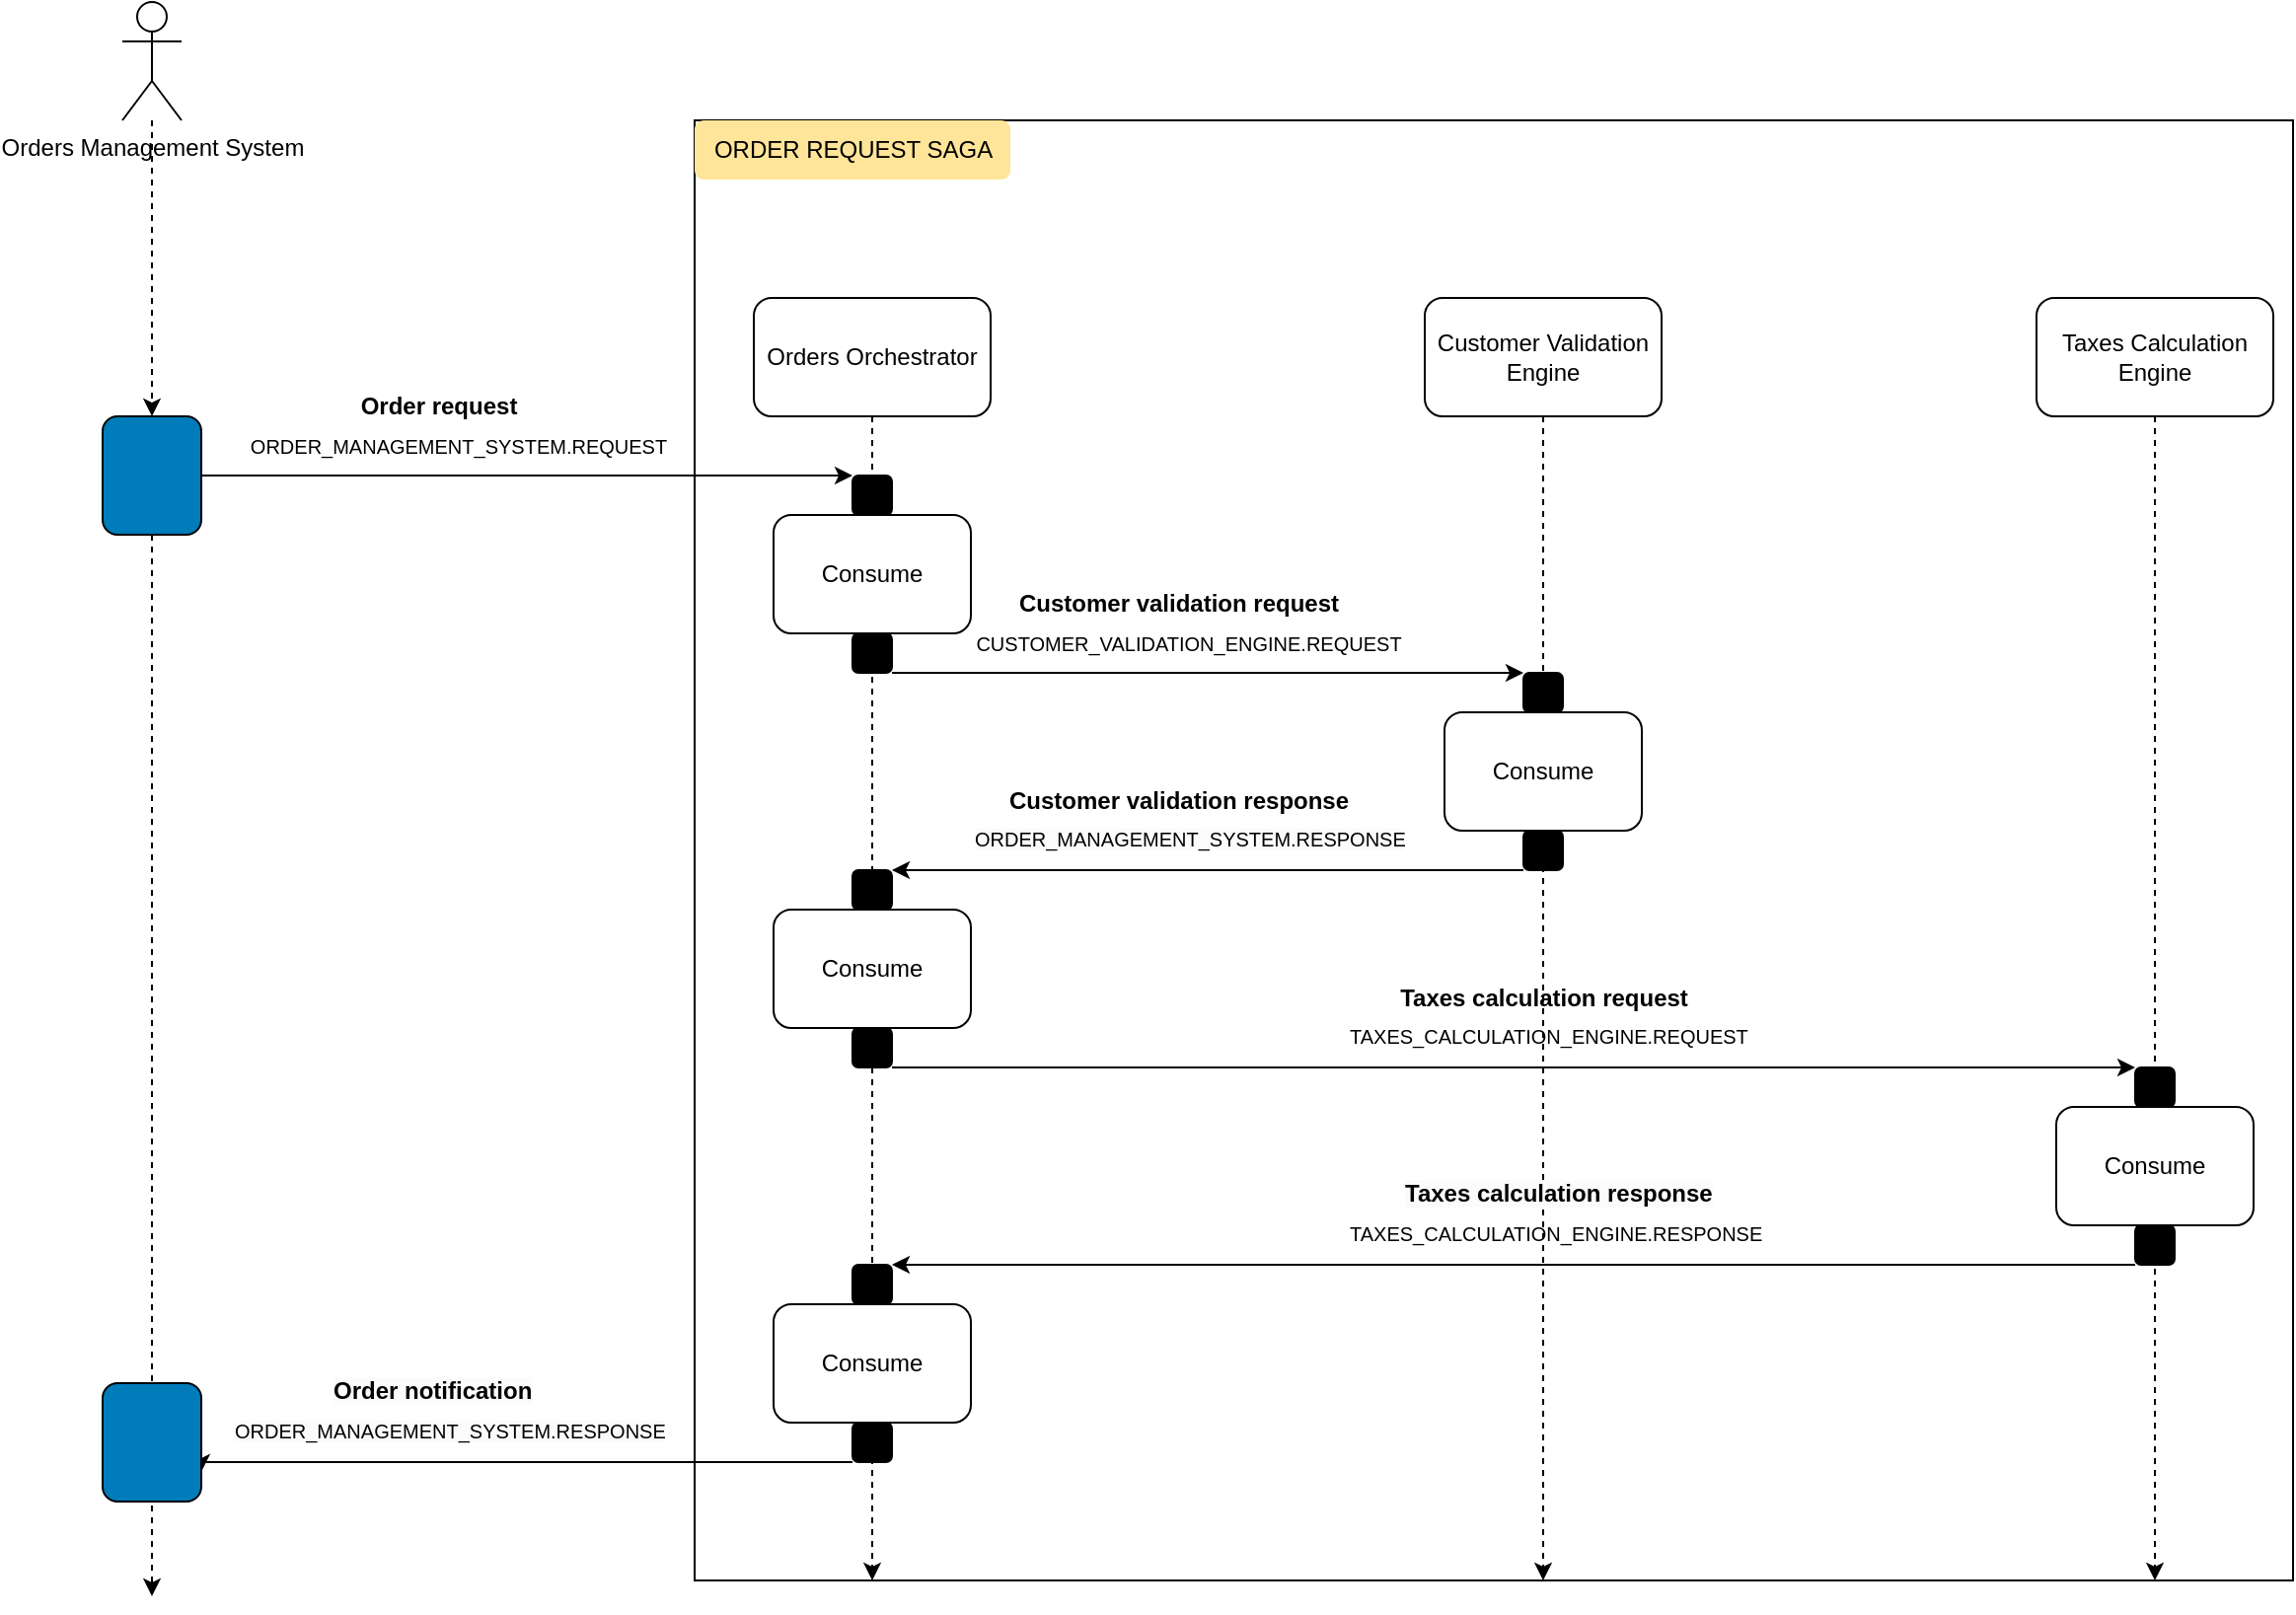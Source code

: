 <mxfile version="22.0.8" type="device">
  <diagram name="Page-1" id="npwdxxGzZOK2odpKNBqo">
    <mxGraphModel dx="1434" dy="1861" grid="1" gridSize="10" guides="1" tooltips="1" connect="1" arrows="1" fold="1" page="1" pageScale="1" pageWidth="850" pageHeight="1100" math="0" shadow="0">
      <root>
        <mxCell id="0" />
        <mxCell id="1" parent="0" />
        <mxCell id="N358z0BNSdDa0UK6q6ic-14" style="edgeStyle=orthogonalEdgeStyle;rounded=0;orthogonalLoop=1;jettySize=auto;html=1;dashed=1;" edge="1" parent="1" source="N358z0BNSdDa0UK6q6ic-5">
          <mxGeometry relative="1" as="geometry">
            <mxPoint x="810" y="740" as="targetPoint" />
          </mxGeometry>
        </mxCell>
        <mxCell id="N358z0BNSdDa0UK6q6ic-5" value="Customer Validation Engine" style="rounded=1;whiteSpace=wrap;html=1;" vertex="1" parent="1">
          <mxGeometry x="750" y="90" width="120" height="60" as="geometry" />
        </mxCell>
        <mxCell id="N358z0BNSdDa0UK6q6ic-15" style="edgeStyle=orthogonalEdgeStyle;rounded=0;orthogonalLoop=1;jettySize=auto;html=1;dashed=1;" edge="1" parent="1" source="N358z0BNSdDa0UK6q6ic-6">
          <mxGeometry relative="1" as="geometry">
            <mxPoint x="1120" y="740" as="targetPoint" />
          </mxGeometry>
        </mxCell>
        <mxCell id="N358z0BNSdDa0UK6q6ic-6" value="Taxes Calculation Engine" style="rounded=1;whiteSpace=wrap;html=1;" vertex="1" parent="1">
          <mxGeometry x="1060" y="90" width="120" height="60" as="geometry" />
        </mxCell>
        <mxCell id="N358z0BNSdDa0UK6q6ic-13" style="edgeStyle=orthogonalEdgeStyle;rounded=0;orthogonalLoop=1;jettySize=auto;html=1;dashed=1;" edge="1" parent="1" source="N358z0BNSdDa0UK6q6ic-7">
          <mxGeometry relative="1" as="geometry">
            <mxPoint x="470" y="740" as="targetPoint" />
          </mxGeometry>
        </mxCell>
        <mxCell id="N358z0BNSdDa0UK6q6ic-7" value="Orders Orchestrator&lt;br&gt;" style="rounded=1;whiteSpace=wrap;html=1;" vertex="1" parent="1">
          <mxGeometry x="410" y="90" width="120" height="60" as="geometry" />
        </mxCell>
        <mxCell id="N358z0BNSdDa0UK6q6ic-62" style="edgeStyle=orthogonalEdgeStyle;rounded=0;orthogonalLoop=1;jettySize=auto;html=1;dashed=1;" edge="1" parent="1" source="N358z0BNSdDa0UK6q6ic-63">
          <mxGeometry relative="1" as="geometry">
            <mxPoint x="105" y="748" as="targetPoint" />
          </mxGeometry>
        </mxCell>
        <mxCell id="N358z0BNSdDa0UK6q6ic-8" value="Orders Management System" style="shape=umlActor;verticalLabelPosition=bottom;verticalAlign=top;html=1;outlineConnect=0;" vertex="1" parent="1">
          <mxGeometry x="90" y="-60" width="30" height="60" as="geometry" />
        </mxCell>
        <mxCell id="N358z0BNSdDa0UK6q6ic-40" style="edgeStyle=orthogonalEdgeStyle;rounded=0;orthogonalLoop=1;jettySize=auto;html=1;exitX=1;exitY=1;exitDx=0;exitDy=0;entryX=0;entryY=0;entryDx=0;entryDy=0;" edge="1" parent="1" source="N358z0BNSdDa0UK6q6ic-27" target="N358z0BNSdDa0UK6q6ic-37">
          <mxGeometry relative="1" as="geometry">
            <Array as="points">
              <mxPoint x="590" y="280" />
              <mxPoint x="590" y="280" />
            </Array>
          </mxGeometry>
        </mxCell>
        <mxCell id="N358z0BNSdDa0UK6q6ic-27" value="" style="rounded=1;whiteSpace=wrap;html=1;fillColor=#000000;" vertex="1" parent="1">
          <mxGeometry x="460" y="260" width="20" height="20" as="geometry" />
        </mxCell>
        <mxCell id="N358z0BNSdDa0UK6q6ic-31" value="" style="rounded=1;whiteSpace=wrap;html=1;fillColor=#000000;" vertex="1" parent="1">
          <mxGeometry x="460" y="180" width="20" height="20" as="geometry" />
        </mxCell>
        <mxCell id="N358z0BNSdDa0UK6q6ic-32" value="Consume" style="rounded=1;whiteSpace=wrap;html=1;" vertex="1" parent="1">
          <mxGeometry x="420" y="200" width="100" height="60" as="geometry" />
        </mxCell>
        <mxCell id="N358z0BNSdDa0UK6q6ic-46" style="edgeStyle=orthogonalEdgeStyle;rounded=0;orthogonalLoop=1;jettySize=auto;html=1;exitX=0;exitY=1;exitDx=0;exitDy=0;entryX=1;entryY=0;entryDx=0;entryDy=0;" edge="1" parent="1" source="N358z0BNSdDa0UK6q6ic-36" target="N358z0BNSdDa0UK6q6ic-43">
          <mxGeometry relative="1" as="geometry">
            <Array as="points">
              <mxPoint x="520" y="380" />
              <mxPoint x="520" y="380" />
            </Array>
          </mxGeometry>
        </mxCell>
        <mxCell id="N358z0BNSdDa0UK6q6ic-36" value="" style="rounded=1;whiteSpace=wrap;html=1;fillColor=#000000;" vertex="1" parent="1">
          <mxGeometry x="800" y="360" width="20" height="20" as="geometry" />
        </mxCell>
        <mxCell id="N358z0BNSdDa0UK6q6ic-37" value="" style="rounded=1;whiteSpace=wrap;html=1;fillColor=#000000;" vertex="1" parent="1">
          <mxGeometry x="800" y="280" width="20" height="20" as="geometry" />
        </mxCell>
        <mxCell id="N358z0BNSdDa0UK6q6ic-38" value="Consume" style="rounded=1;whiteSpace=wrap;html=1;" vertex="1" parent="1">
          <mxGeometry x="760" y="300" width="100" height="60" as="geometry" />
        </mxCell>
        <mxCell id="N358z0BNSdDa0UK6q6ic-51" style="edgeStyle=orthogonalEdgeStyle;rounded=0;orthogonalLoop=1;jettySize=auto;html=1;exitX=1;exitY=1;exitDx=0;exitDy=0;entryX=0;entryY=0;entryDx=0;entryDy=0;" edge="1" parent="1" source="N358z0BNSdDa0UK6q6ic-42" target="N358z0BNSdDa0UK6q6ic-49">
          <mxGeometry relative="1" as="geometry">
            <Array as="points">
              <mxPoint x="720" y="480" />
              <mxPoint x="720" y="480" />
            </Array>
          </mxGeometry>
        </mxCell>
        <mxCell id="N358z0BNSdDa0UK6q6ic-42" value="" style="rounded=1;whiteSpace=wrap;html=1;fillColor=#000000;" vertex="1" parent="1">
          <mxGeometry x="460" y="460" width="20" height="20" as="geometry" />
        </mxCell>
        <mxCell id="N358z0BNSdDa0UK6q6ic-43" value="" style="rounded=1;whiteSpace=wrap;html=1;fillColor=#000000;" vertex="1" parent="1">
          <mxGeometry x="460" y="380" width="20" height="20" as="geometry" />
        </mxCell>
        <mxCell id="N358z0BNSdDa0UK6q6ic-44" value="Consume" style="rounded=1;whiteSpace=wrap;html=1;" vertex="1" parent="1">
          <mxGeometry x="420" y="400" width="100" height="60" as="geometry" />
        </mxCell>
        <mxCell id="N358z0BNSdDa0UK6q6ic-55" style="edgeStyle=orthogonalEdgeStyle;rounded=0;orthogonalLoop=1;jettySize=auto;html=1;exitX=0;exitY=1;exitDx=0;exitDy=0;entryX=1;entryY=0;entryDx=0;entryDy=0;" edge="1" parent="1" source="N358z0BNSdDa0UK6q6ic-48" target="N358z0BNSdDa0UK6q6ic-53">
          <mxGeometry relative="1" as="geometry">
            <Array as="points">
              <mxPoint x="720" y="580" />
              <mxPoint x="720" y="580" />
            </Array>
          </mxGeometry>
        </mxCell>
        <mxCell id="N358z0BNSdDa0UK6q6ic-48" value="" style="rounded=1;whiteSpace=wrap;html=1;fillColor=#000000;" vertex="1" parent="1">
          <mxGeometry x="1110" y="560" width="20" height="20" as="geometry" />
        </mxCell>
        <mxCell id="N358z0BNSdDa0UK6q6ic-49" value="" style="rounded=1;whiteSpace=wrap;html=1;fillColor=#000000;" vertex="1" parent="1">
          <mxGeometry x="1110" y="480" width="20" height="20" as="geometry" />
        </mxCell>
        <mxCell id="N358z0BNSdDa0UK6q6ic-50" value="Consume" style="rounded=1;whiteSpace=wrap;html=1;" vertex="1" parent="1">
          <mxGeometry x="1070" y="500" width="100" height="60" as="geometry" />
        </mxCell>
        <mxCell id="N358z0BNSdDa0UK6q6ic-69" style="edgeStyle=orthogonalEdgeStyle;rounded=0;orthogonalLoop=1;jettySize=auto;html=1;exitX=0;exitY=1;exitDx=0;exitDy=0;entryX=1;entryY=0.75;entryDx=0;entryDy=0;" edge="1" parent="1" source="N358z0BNSdDa0UK6q6ic-52" target="N358z0BNSdDa0UK6q6ic-66">
          <mxGeometry relative="1" as="geometry">
            <Array as="points">
              <mxPoint x="130" y="680" />
            </Array>
          </mxGeometry>
        </mxCell>
        <mxCell id="N358z0BNSdDa0UK6q6ic-52" value="" style="rounded=1;whiteSpace=wrap;html=1;fillColor=#000000;" vertex="1" parent="1">
          <mxGeometry x="460" y="660" width="20" height="20" as="geometry" />
        </mxCell>
        <mxCell id="N358z0BNSdDa0UK6q6ic-53" value="" style="rounded=1;whiteSpace=wrap;html=1;fillColor=#000000;" vertex="1" parent="1">
          <mxGeometry x="460" y="580" width="20" height="20" as="geometry" />
        </mxCell>
        <mxCell id="N358z0BNSdDa0UK6q6ic-54" value="Consume" style="rounded=1;whiteSpace=wrap;html=1;" vertex="1" parent="1">
          <mxGeometry x="420" y="600" width="100" height="60" as="geometry" />
        </mxCell>
        <mxCell id="N358z0BNSdDa0UK6q6ic-66" value="" style="rounded=1;whiteSpace=wrap;html=1;fillColor=#007cba;" vertex="1" parent="1">
          <mxGeometry x="80" y="640" width="50" height="60" as="geometry" />
        </mxCell>
        <mxCell id="N358z0BNSdDa0UK6q6ic-70" value="&lt;span style=&quot;color: rgb(0, 0, 0); font-family: Helvetica; font-size: 12px; font-style: normal; font-variant-ligatures: normal; font-variant-caps: normal; letter-spacing: normal; orphans: 2; text-align: center; text-indent: 0px; text-transform: none; widows: 2; word-spacing: 0px; -webkit-text-stroke-width: 0px; background-color: rgb(251, 251, 251); text-decoration-thickness: initial; text-decoration-style: initial; text-decoration-color: initial; float: none; display: inline !important;&quot;&gt;&lt;b&gt;Order notification&lt;/b&gt;&lt;/span&gt;" style="text;whiteSpace=wrap;html=1;" vertex="1" parent="1">
          <mxGeometry x="195" y="630" width="110" height="20" as="geometry" />
        </mxCell>
        <mxCell id="N358z0BNSdDa0UK6q6ic-71" value="&lt;b&gt;Customer validation request&lt;/b&gt;" style="text;html=1;align=center;verticalAlign=middle;resizable=0;points=[];autosize=1;strokeColor=none;fillColor=none;" vertex="1" parent="1">
          <mxGeometry x="530" y="230" width="190" height="30" as="geometry" />
        </mxCell>
        <mxCell id="N358z0BNSdDa0UK6q6ic-72" value="&lt;b&gt;Customer validation response&lt;/b&gt;" style="text;html=1;align=center;verticalAlign=middle;resizable=0;points=[];autosize=1;strokeColor=none;fillColor=none;" vertex="1" parent="1">
          <mxGeometry x="525" y="330" width="200" height="30" as="geometry" />
        </mxCell>
        <mxCell id="N358z0BNSdDa0UK6q6ic-73" value="&lt;b&gt;Taxes calculation request&lt;/b&gt;" style="text;html=1;align=center;verticalAlign=middle;resizable=0;points=[];autosize=1;strokeColor=none;fillColor=none;" vertex="1" parent="1">
          <mxGeometry x="725" y="430" width="170" height="30" as="geometry" />
        </mxCell>
        <mxCell id="N358z0BNSdDa0UK6q6ic-74" value="&lt;span style=&quot;color: rgb(0, 0, 0); font-family: Helvetica; font-size: 12px; font-style: normal; font-variant-ligatures: normal; font-variant-caps: normal; letter-spacing: normal; orphans: 2; text-align: center; text-indent: 0px; text-transform: none; widows: 2; word-spacing: 0px; -webkit-text-stroke-width: 0px; background-color: rgb(251, 251, 251); text-decoration-thickness: initial; text-decoration-style: initial; text-decoration-color: initial; float: none; display: inline !important;&quot;&gt;&lt;b&gt;Taxes calculation response&lt;/b&gt;&lt;/span&gt;" style="text;whiteSpace=wrap;html=1;" vertex="1" parent="1">
          <mxGeometry x="737.5" y="530" width="170" height="40" as="geometry" />
        </mxCell>
        <mxCell id="N358z0BNSdDa0UK6q6ic-75" value="" style="edgeStyle=orthogonalEdgeStyle;rounded=0;orthogonalLoop=1;jettySize=auto;html=1;dashed=1;" edge="1" parent="1" source="N358z0BNSdDa0UK6q6ic-8" target="N358z0BNSdDa0UK6q6ic-63">
          <mxGeometry relative="1" as="geometry">
            <mxPoint x="105" y="748" as="targetPoint" />
            <mxPoint x="105" as="sourcePoint" />
          </mxGeometry>
        </mxCell>
        <mxCell id="N358z0BNSdDa0UK6q6ic-76" style="edgeStyle=orthogonalEdgeStyle;rounded=0;orthogonalLoop=1;jettySize=auto;html=1;exitX=1;exitY=0.5;exitDx=0;exitDy=0;entryX=0;entryY=0;entryDx=0;entryDy=0;" edge="1" parent="1" source="N358z0BNSdDa0UK6q6ic-63" target="N358z0BNSdDa0UK6q6ic-31">
          <mxGeometry relative="1" as="geometry">
            <Array as="points">
              <mxPoint x="330" y="180" />
              <mxPoint x="330" y="180" />
            </Array>
          </mxGeometry>
        </mxCell>
        <mxCell id="N358z0BNSdDa0UK6q6ic-63" value="" style="rounded=1;whiteSpace=wrap;html=1;fillColor=#007cba;gradientColor=none;" vertex="1" parent="1">
          <mxGeometry x="80" y="150" width="50" height="60" as="geometry" />
        </mxCell>
        <mxCell id="N358z0BNSdDa0UK6q6ic-77" value="&lt;b&gt;Order request&lt;/b&gt;" style="text;html=1;align=center;verticalAlign=middle;resizable=0;points=[];autosize=1;strokeColor=none;fillColor=none;" vertex="1" parent="1">
          <mxGeometry x="200" y="130" width="100" height="30" as="geometry" />
        </mxCell>
        <mxCell id="N358z0BNSdDa0UK6q6ic-79" value="&lt;font style=&quot;font-size: 10px;&quot;&gt;ORDER_MANAGEMENT_SYSTEM.REQUEST&lt;/font&gt;" style="text;html=1;align=center;verticalAlign=middle;resizable=0;points=[];autosize=1;strokeColor=none;fillColor=none;" vertex="1" parent="1">
          <mxGeometry x="145" y="150" width="230" height="30" as="geometry" />
        </mxCell>
        <mxCell id="N358z0BNSdDa0UK6q6ic-81" value="&lt;span style=&quot;color: rgb(0, 0, 0); font-family: Helvetica; font-size: 10px; font-style: normal; font-variant-ligatures: normal; font-variant-caps: normal; font-weight: 400; letter-spacing: normal; orphans: 2; text-align: center; text-indent: 0px; text-transform: none; widows: 2; word-spacing: 0px; -webkit-text-stroke-width: 0px; background-color: rgb(251, 251, 251); text-decoration-thickness: initial; text-decoration-style: initial; text-decoration-color: initial; float: none; display: inline !important;&quot;&gt;ORDER_MANAGEMENT_SYSTEM.RESPONSE&lt;/span&gt;" style="text;whiteSpace=wrap;html=1;" vertex="1" parent="1">
          <mxGeometry x="145" y="650" width="240" height="40" as="geometry" />
        </mxCell>
        <mxCell id="N358z0BNSdDa0UK6q6ic-82" value="&lt;font style=&quot;font-size: 10px;&quot;&gt;CUSTOMER_VALIDATION_ENGINE.REQUEST&lt;/font&gt;" style="text;html=1;align=center;verticalAlign=middle;resizable=0;points=[];autosize=1;strokeColor=none;fillColor=none;" vertex="1" parent="1">
          <mxGeometry x="510" y="250" width="240" height="30" as="geometry" />
        </mxCell>
        <mxCell id="N358z0BNSdDa0UK6q6ic-83" value="&lt;span style=&quot;color: rgb(0, 0, 0); font-family: Helvetica; font-size: 10px; font-style: normal; font-variant-ligatures: normal; font-variant-caps: normal; font-weight: 400; letter-spacing: normal; orphans: 2; text-align: center; text-indent: 0px; text-transform: none; widows: 2; word-spacing: 0px; -webkit-text-stroke-width: 0px; background-color: rgb(251, 251, 251); text-decoration-thickness: initial; text-decoration-style: initial; text-decoration-color: initial; float: none; display: inline !important;&quot;&gt;ORDER_MANAGEMENT_SYSTEM.RESPONSE&lt;/span&gt;" style="text;whiteSpace=wrap;html=1;" vertex="1" parent="1">
          <mxGeometry x="520" y="350" width="240" height="40" as="geometry" />
        </mxCell>
        <mxCell id="N358z0BNSdDa0UK6q6ic-84" value="&lt;div style=&quot;text-align: center;&quot;&gt;&lt;span style=&quot;font-size: 10px;&quot;&gt;TAXES_CALCULATION_ENGINE.REQUEST&lt;/span&gt;&lt;/div&gt;" style="text;whiteSpace=wrap;html=1;" vertex="1" parent="1">
          <mxGeometry x="710" y="450" width="215" height="40" as="geometry" />
        </mxCell>
        <mxCell id="N358z0BNSdDa0UK6q6ic-86" value="&lt;div style=&quot;text-align: center;&quot;&gt;&lt;span style=&quot;font-size: 10px;&quot;&gt;TAXES_CALCULATION_ENGINE.RESPONSE&lt;/span&gt;&lt;/div&gt;" style="text;whiteSpace=wrap;html=1;" vertex="1" parent="1">
          <mxGeometry x="710" y="550" width="215" height="40" as="geometry" />
        </mxCell>
        <mxCell id="N358z0BNSdDa0UK6q6ic-89" value="" style="rounded=0;whiteSpace=wrap;html=1;fillColor=none;" vertex="1" parent="1">
          <mxGeometry x="380" width="810" height="740" as="geometry" />
        </mxCell>
        <mxCell id="N358z0BNSdDa0UK6q6ic-90" value="ORDER REQUEST SAGA" style="text;html=1;align=center;verticalAlign=middle;resizable=0;points=[];autosize=1;strokeColor=none;fillColor=#FFE599;rounded=1;" vertex="1" parent="1">
          <mxGeometry x="380" width="160" height="30" as="geometry" />
        </mxCell>
      </root>
    </mxGraphModel>
  </diagram>
</mxfile>
